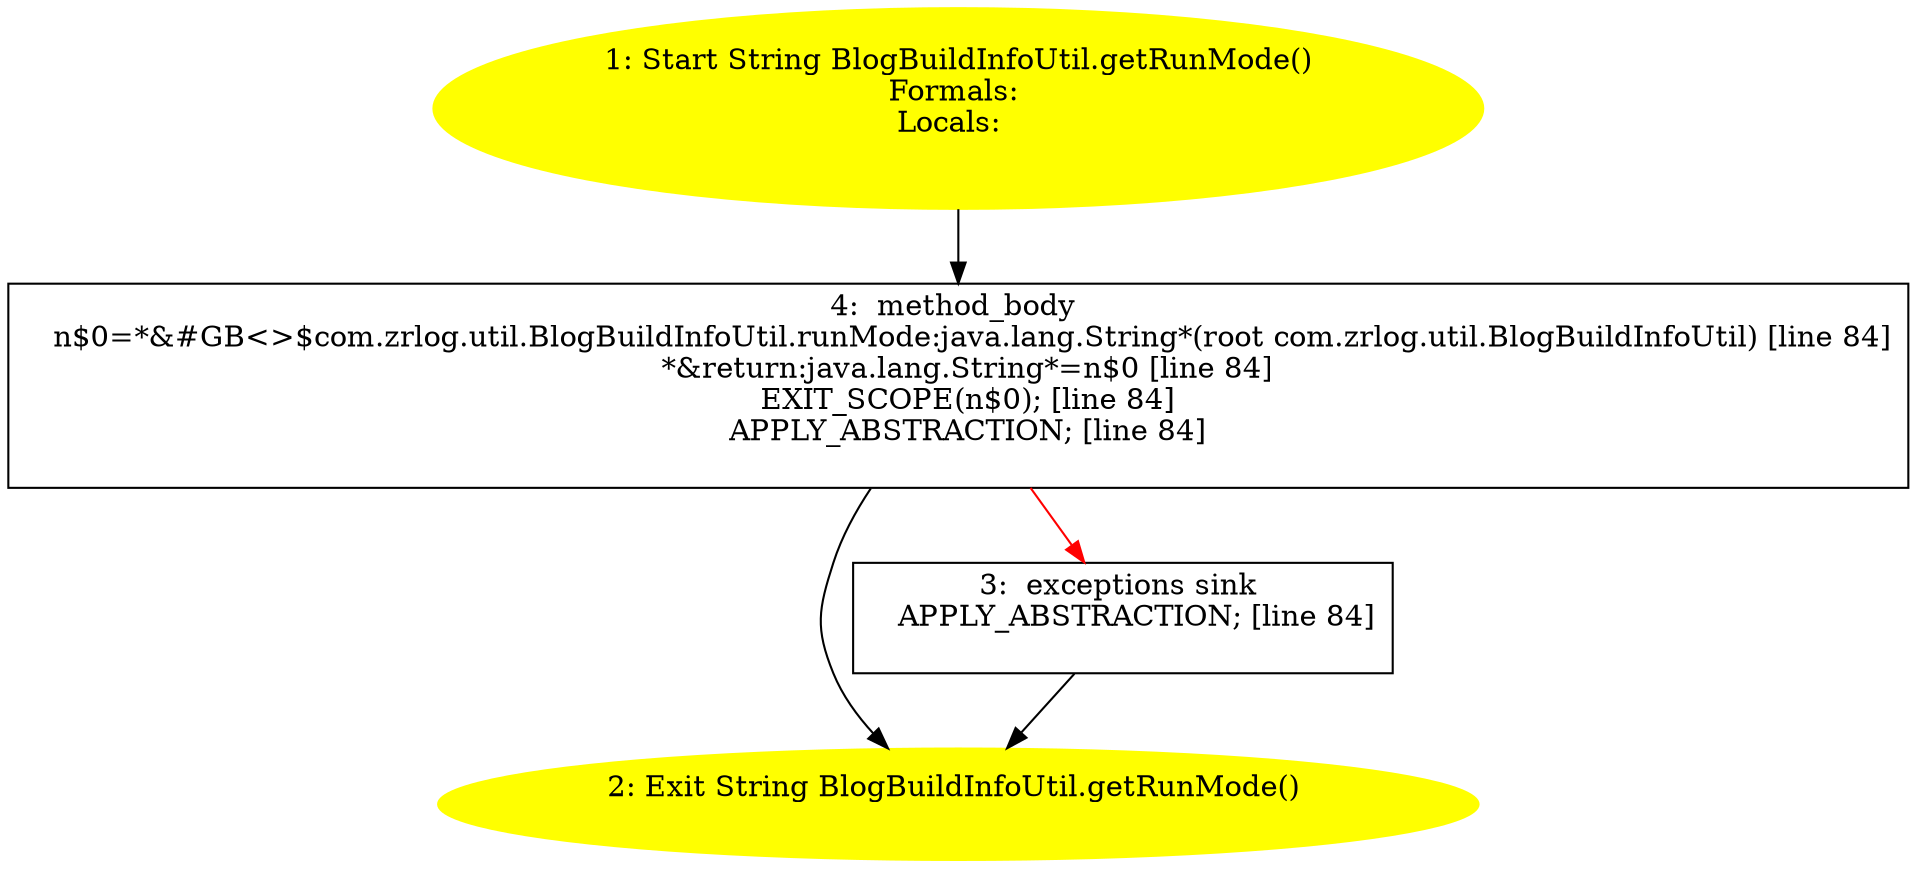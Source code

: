 /* @generated */
digraph cfg {
"com.zrlog.util.BlogBuildInfoUtil.getRunMode():java.lang.String.f5aefc275f4cea42126d285493764d2a_1" [label="1: Start String BlogBuildInfoUtil.getRunMode()\nFormals: \nLocals:  \n  " color=yellow style=filled]
	

	 "com.zrlog.util.BlogBuildInfoUtil.getRunMode():java.lang.String.f5aefc275f4cea42126d285493764d2a_1" -> "com.zrlog.util.BlogBuildInfoUtil.getRunMode():java.lang.String.f5aefc275f4cea42126d285493764d2a_4" ;
"com.zrlog.util.BlogBuildInfoUtil.getRunMode():java.lang.String.f5aefc275f4cea42126d285493764d2a_2" [label="2: Exit String BlogBuildInfoUtil.getRunMode() \n  " color=yellow style=filled]
	

"com.zrlog.util.BlogBuildInfoUtil.getRunMode():java.lang.String.f5aefc275f4cea42126d285493764d2a_3" [label="3:  exceptions sink \n   APPLY_ABSTRACTION; [line 84]\n " shape="box"]
	

	 "com.zrlog.util.BlogBuildInfoUtil.getRunMode():java.lang.String.f5aefc275f4cea42126d285493764d2a_3" -> "com.zrlog.util.BlogBuildInfoUtil.getRunMode():java.lang.String.f5aefc275f4cea42126d285493764d2a_2" ;
"com.zrlog.util.BlogBuildInfoUtil.getRunMode():java.lang.String.f5aefc275f4cea42126d285493764d2a_4" [label="4:  method_body \n   n$0=*&#GB<>$com.zrlog.util.BlogBuildInfoUtil.runMode:java.lang.String*(root com.zrlog.util.BlogBuildInfoUtil) [line 84]\n  *&return:java.lang.String*=n$0 [line 84]\n  EXIT_SCOPE(n$0); [line 84]\n  APPLY_ABSTRACTION; [line 84]\n " shape="box"]
	

	 "com.zrlog.util.BlogBuildInfoUtil.getRunMode():java.lang.String.f5aefc275f4cea42126d285493764d2a_4" -> "com.zrlog.util.BlogBuildInfoUtil.getRunMode():java.lang.String.f5aefc275f4cea42126d285493764d2a_2" ;
	 "com.zrlog.util.BlogBuildInfoUtil.getRunMode():java.lang.String.f5aefc275f4cea42126d285493764d2a_4" -> "com.zrlog.util.BlogBuildInfoUtil.getRunMode():java.lang.String.f5aefc275f4cea42126d285493764d2a_3" [color="red" ];
}
